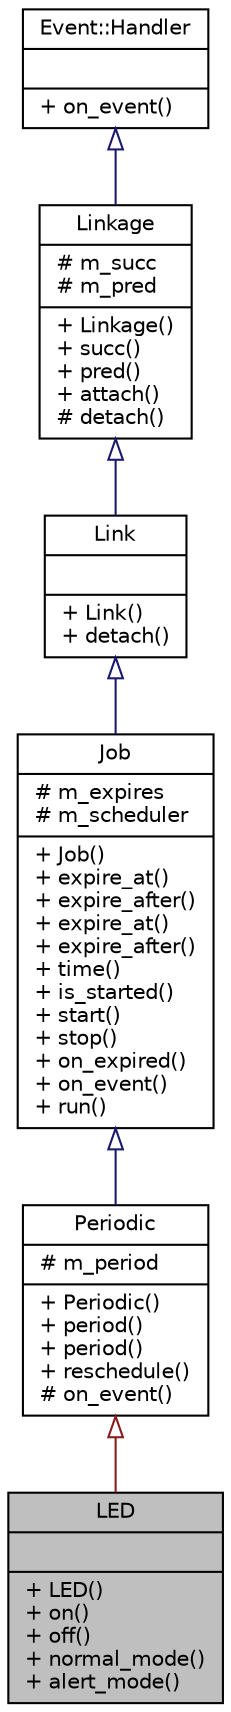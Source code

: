 digraph "LED"
{
  edge [fontname="Helvetica",fontsize="10",labelfontname="Helvetica",labelfontsize="10"];
  node [fontname="Helvetica",fontsize="10",shape=record];
  Node1 [label="{LED\n||+ LED()\l+ on()\l+ off()\l+ normal_mode()\l+ alert_mode()\l}",height=0.2,width=0.4,color="black", fillcolor="grey75", style="filled", fontcolor="black"];
  Node2 -> Node1 [dir="back",color="firebrick4",fontsize="10",style="solid",arrowtail="onormal",fontname="Helvetica"];
  Node2 [label="{Periodic\n|# m_period\l|+ Periodic()\l+ period()\l+ period()\l+ reschedule()\l# on_event()\l}",height=0.2,width=0.4,color="black", fillcolor="white", style="filled",URL="$da/d6a/classPeriodic.html"];
  Node3 -> Node2 [dir="back",color="midnightblue",fontsize="10",style="solid",arrowtail="onormal",fontname="Helvetica"];
  Node3 [label="{Job\n|# m_expires\l# m_scheduler\l|+ Job()\l+ expire_at()\l+ expire_after()\l+ expire_at()\l+ expire_after()\l+ time()\l+ is_started()\l+ start()\l+ stop()\l+ on_expired()\l+ on_event()\l+ run()\l}",height=0.2,width=0.4,color="black", fillcolor="white", style="filled",URL="$da/d10/classJob.html"];
  Node4 -> Node3 [dir="back",color="midnightblue",fontsize="10",style="solid",arrowtail="onormal",fontname="Helvetica"];
  Node4 [label="{Link\n||+ Link()\l+ detach()\l}",height=0.2,width=0.4,color="black", fillcolor="white", style="filled",URL="$d5/d19/classLink.html"];
  Node5 -> Node4 [dir="back",color="midnightblue",fontsize="10",style="solid",arrowtail="onormal",fontname="Helvetica"];
  Node5 [label="{Linkage\n|# m_succ\l# m_pred\l|+ Linkage()\l+ succ()\l+ pred()\l+ attach()\l# detach()\l}",height=0.2,width=0.4,color="black", fillcolor="white", style="filled",URL="$df/d43/classLinkage.html"];
  Node6 -> Node5 [dir="back",color="midnightblue",fontsize="10",style="solid",arrowtail="onormal",fontname="Helvetica"];
  Node6 [label="{Event::Handler\n||+ on_event()\l}",height=0.2,width=0.4,color="black", fillcolor="white", style="filled",URL="$d3/d51/classEvent_1_1Handler.html"];
}
